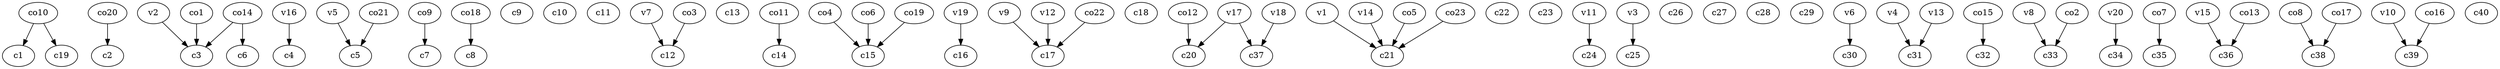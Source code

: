 strict digraph  {
c1;
c2;
c3;
c4;
c5;
c6;
c7;
c8;
c9;
c10;
c11;
c12;
c13;
c14;
c15;
c16;
c17;
c18;
c19;
c20;
c21;
c22;
c23;
c24;
c25;
c26;
c27;
c28;
c29;
c30;
c31;
c32;
c33;
c34;
c35;
c36;
c37;
c38;
c39;
c40;
v1;
v2;
v3;
v4;
v5;
v6;
v7;
v8;
v9;
v10;
v11;
v12;
v13;
v14;
v15;
v16;
v17;
v18;
v19;
v20;
co1;
co2;
co3;
co4;
co5;
co6;
co7;
co8;
co9;
co10;
co11;
co12;
co13;
co14;
co15;
co16;
co17;
co18;
co19;
co20;
co21;
co22;
co23;
v1 -> c21  [weight=1];
v2 -> c3  [weight=1];
v3 -> c25  [weight=1];
v4 -> c31  [weight=1];
v5 -> c5  [weight=1];
v6 -> c30  [weight=1];
v7 -> c12  [weight=1];
v8 -> c33  [weight=1];
v9 -> c17  [weight=1];
v10 -> c39  [weight=1];
v11 -> c24  [weight=1];
v12 -> c17  [weight=1];
v13 -> c31  [weight=1];
v14 -> c21  [weight=1];
v15 -> c36  [weight=1];
v16 -> c4  [weight=1];
v17 -> c37  [weight=1];
v17 -> c20  [weight=1];
v18 -> c37  [weight=1];
v19 -> c16  [weight=1];
v20 -> c34  [weight=1];
co1 -> c3  [weight=1];
co2 -> c33  [weight=1];
co3 -> c12  [weight=1];
co4 -> c15  [weight=1];
co5 -> c21  [weight=1];
co6 -> c15  [weight=1];
co7 -> c35  [weight=1];
co8 -> c38  [weight=1];
co9 -> c7  [weight=1];
co10 -> c19  [weight=1];
co10 -> c1  [weight=1];
co11 -> c14  [weight=1];
co12 -> c20  [weight=1];
co13 -> c36  [weight=1];
co14 -> c6  [weight=1];
co14 -> c3  [weight=1];
co15 -> c32  [weight=1];
co16 -> c39  [weight=1];
co17 -> c38  [weight=1];
co18 -> c8  [weight=1];
co19 -> c15  [weight=1];
co20 -> c2  [weight=1];
co21 -> c5  [weight=1];
co22 -> c17  [weight=1];
co23 -> c21  [weight=1];
}
